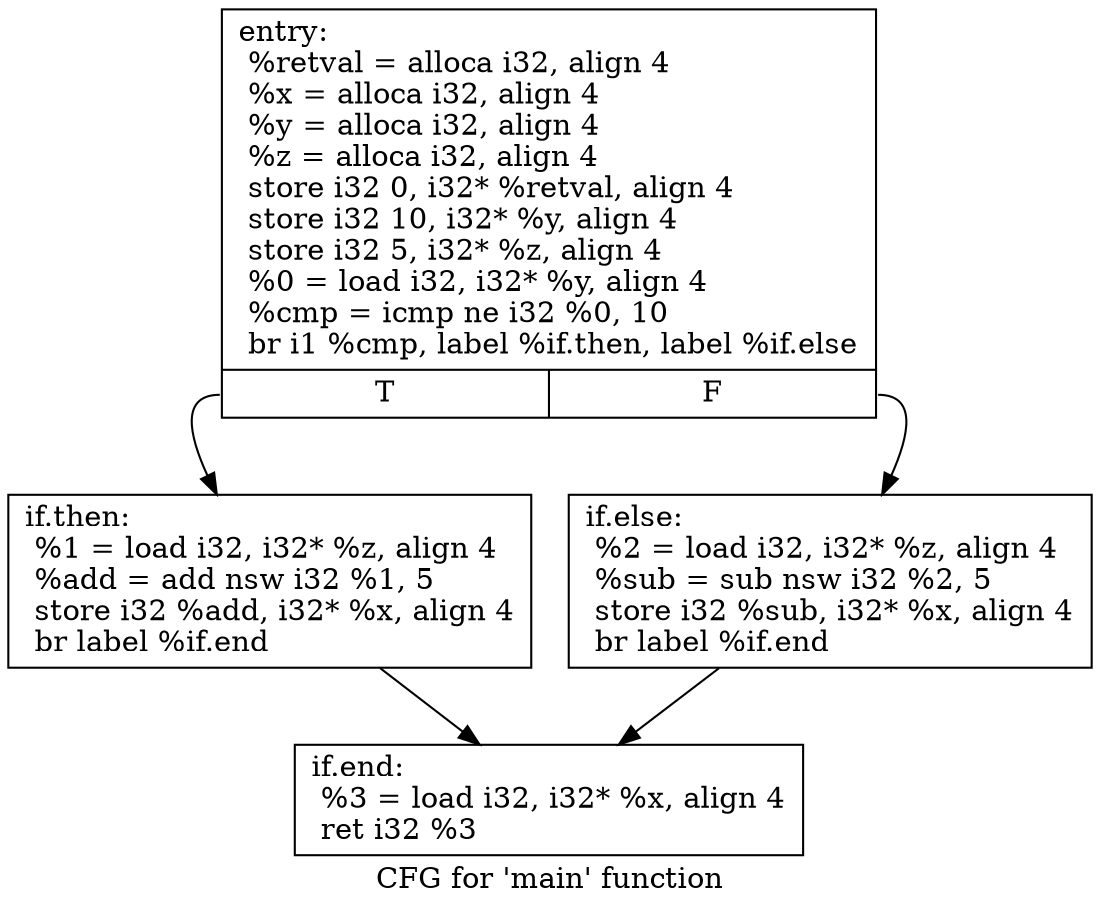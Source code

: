 digraph "CFG for 'main' function" {
	label="CFG for 'main' function";

	Node0x5567ae9c9a10 [shape=record,label="{entry:\l  %retval = alloca i32, align 4\l  %x = alloca i32, align 4\l  %y = alloca i32, align 4\l  %z = alloca i32, align 4\l  store i32 0, i32* %retval, align 4\l  store i32 10, i32* %y, align 4\l  store i32 5, i32* %z, align 4\l  %0 = load i32, i32* %y, align 4\l  %cmp = icmp ne i32 %0, 10\l  br i1 %cmp, label %if.then, label %if.else\l|{<s0>T|<s1>F}}"];
	Node0x5567ae9c9a10:s0 -> Node0x5567ae9ca6a0;
	Node0x5567ae9c9a10:s1 -> Node0x5567ae9ca770;
	Node0x5567ae9ca6a0 [shape=record,label="{if.then:                                          \l  %1 = load i32, i32* %z, align 4\l  %add = add nsw i32 %1, 5\l  store i32 %add, i32* %x, align 4\l  br label %if.end\l}"];
	Node0x5567ae9ca6a0 -> Node0x5567ae9ca950;
	Node0x5567ae9ca770 [shape=record,label="{if.else:                                          \l  %2 = load i32, i32* %z, align 4\l  %sub = sub nsw i32 %2, 5\l  store i32 %sub, i32* %x, align 4\l  br label %if.end\l}"];
	Node0x5567ae9ca770 -> Node0x5567ae9ca950;
	Node0x5567ae9ca950 [shape=record,label="{if.end:                                           \l  %3 = load i32, i32* %x, align 4\l  ret i32 %3\l}"];
}
